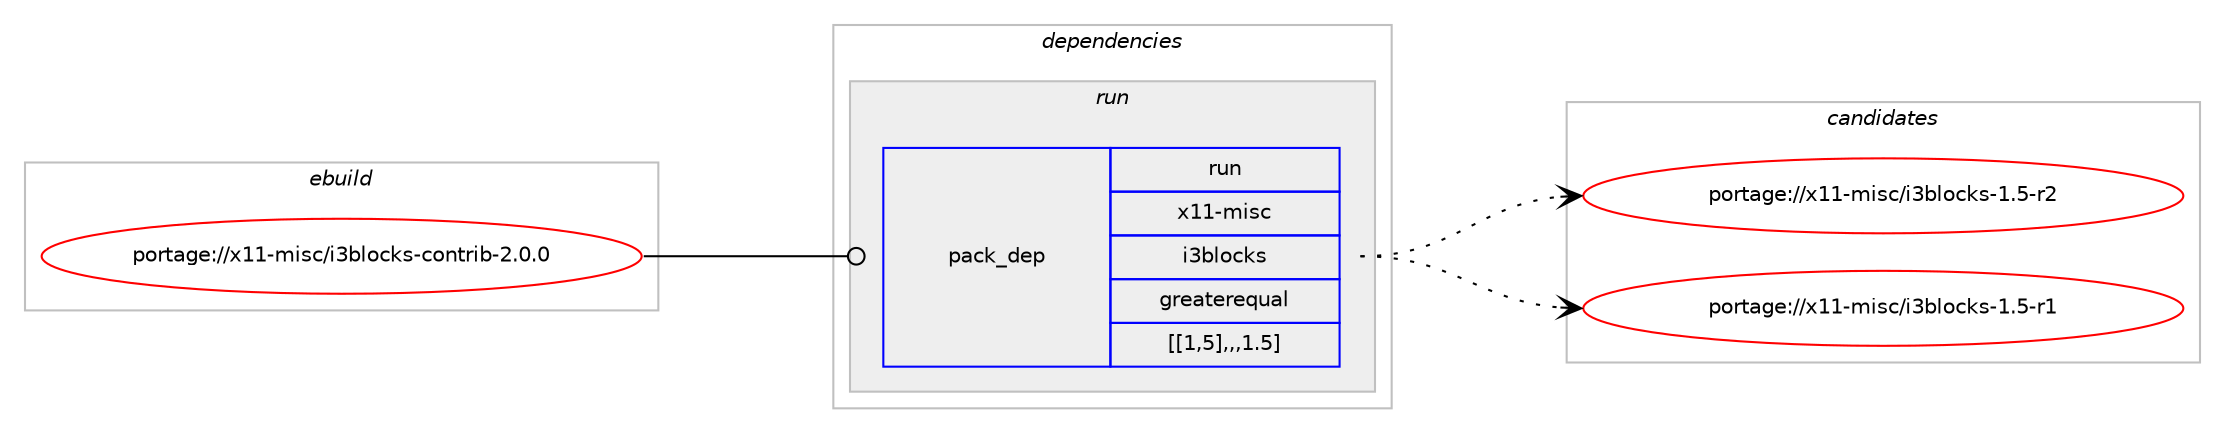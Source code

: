 digraph prolog {

# *************
# Graph options
# *************

newrank=true;
concentrate=true;
compound=true;
graph [rankdir=LR,fontname=Helvetica,fontsize=10,ranksep=1.5];#, ranksep=2.5, nodesep=0.2];
edge  [arrowhead=vee];
node  [fontname=Helvetica,fontsize=10];

# **********
# The ebuild
# **********

subgraph cluster_leftcol {
color=gray;
label=<<i>ebuild</i>>;
id [label="portage://x11-misc/i3blocks-contrib-2.0.0", color=red, width=4, href="../x11-misc/i3blocks-contrib-2.0.0.svg"];
}

# ****************
# The dependencies
# ****************

subgraph cluster_midcol {
color=gray;
label=<<i>dependencies</i>>;
subgraph cluster_compile {
fillcolor="#eeeeee";
style=filled;
label=<<i>compile</i>>;
}
subgraph cluster_compileandrun {
fillcolor="#eeeeee";
style=filled;
label=<<i>compile and run</i>>;
}
subgraph cluster_run {
fillcolor="#eeeeee";
style=filled;
label=<<i>run</i>>;
subgraph pack348856 {
dependency479589 [label=<<TABLE BORDER="0" CELLBORDER="1" CELLSPACING="0" CELLPADDING="4" WIDTH="220"><TR><TD ROWSPAN="6" CELLPADDING="30">pack_dep</TD></TR><TR><TD WIDTH="110">run</TD></TR><TR><TD>x11-misc</TD></TR><TR><TD>i3blocks</TD></TR><TR><TD>greaterequal</TD></TR><TR><TD>[[1,5],,,1.5]</TD></TR></TABLE>>, shape=none, color=blue];
}
id:e -> dependency479589:w [weight=20,style="solid",arrowhead="odot"];
}
}

# **************
# The candidates
# **************

subgraph cluster_choices {
rank=same;
color=gray;
label=<<i>candidates</i>>;

subgraph choice348856 {
color=black;
nodesep=1;
choice1204949451091051159947105519810811199107115454946534511450 [label="portage://x11-misc/i3blocks-1.5-r2", color=red, width=4,href="../x11-misc/i3blocks-1.5-r2.svg"];
choice1204949451091051159947105519810811199107115454946534511449 [label="portage://x11-misc/i3blocks-1.5-r1", color=red, width=4,href="../x11-misc/i3blocks-1.5-r1.svg"];
dependency479589:e -> choice1204949451091051159947105519810811199107115454946534511450:w [style=dotted,weight="100"];
dependency479589:e -> choice1204949451091051159947105519810811199107115454946534511449:w [style=dotted,weight="100"];
}
}

}

